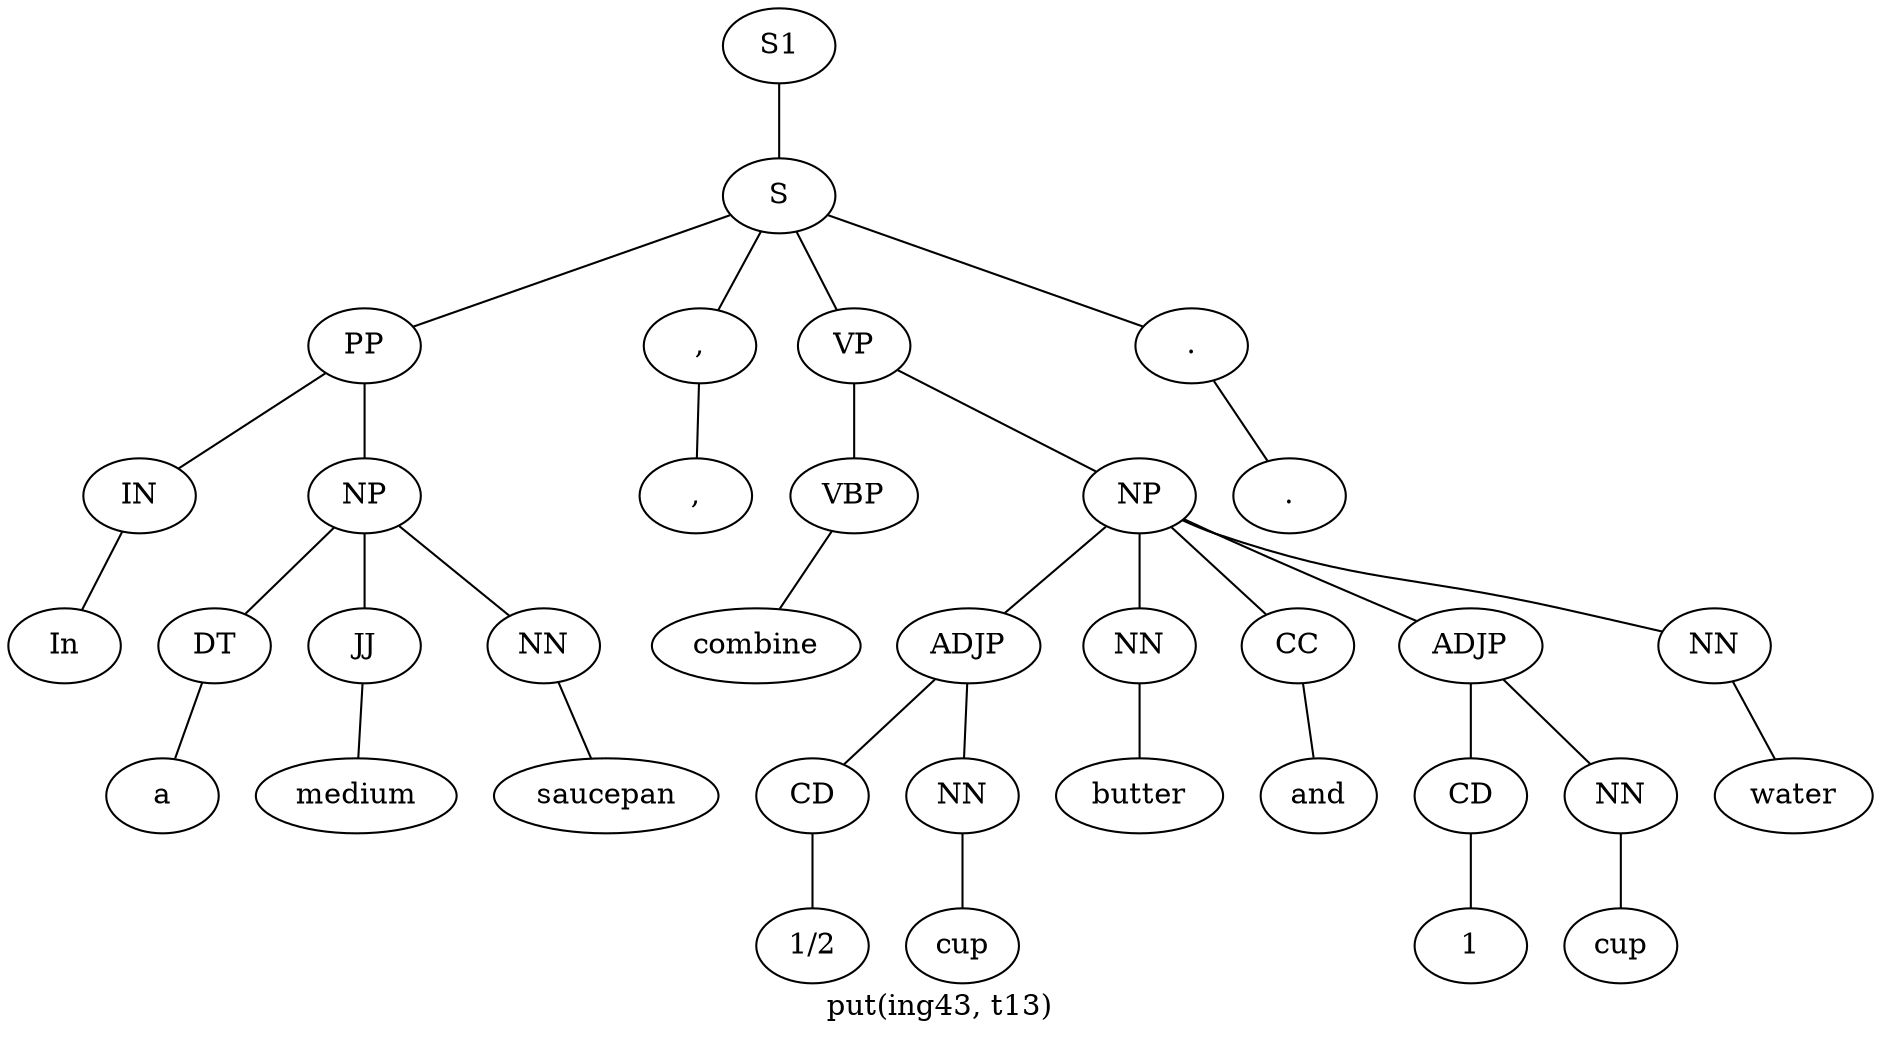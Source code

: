 graph SyntaxGraph {
	label = "put(ing43, t13)";
	Node0 [label="S1"];
	Node1 [label="S"];
	Node2 [label="PP"];
	Node3 [label="IN"];
	Node4 [label="In"];
	Node5 [label="NP"];
	Node6 [label="DT"];
	Node7 [label="a"];
	Node8 [label="JJ"];
	Node9 [label="medium"];
	Node10 [label="NN"];
	Node11 [label="saucepan"];
	Node12 [label=","];
	Node13 [label=","];
	Node14 [label="VP"];
	Node15 [label="VBP"];
	Node16 [label="combine"];
	Node17 [label="NP"];
	Node18 [label="ADJP"];
	Node19 [label="CD"];
	Node20 [label="1/2"];
	Node21 [label="NN"];
	Node22 [label="cup"];
	Node23 [label="NN"];
	Node24 [label="butter"];
	Node25 [label="CC"];
	Node26 [label="and"];
	Node27 [label="ADJP"];
	Node28 [label="CD"];
	Node29 [label="1"];
	Node30 [label="NN"];
	Node31 [label="cup"];
	Node32 [label="NN"];
	Node33 [label="water"];
	Node34 [label="."];
	Node35 [label="."];

	Node0 -- Node1;
	Node1 -- Node2;
	Node1 -- Node12;
	Node1 -- Node14;
	Node1 -- Node34;
	Node2 -- Node3;
	Node2 -- Node5;
	Node3 -- Node4;
	Node5 -- Node6;
	Node5 -- Node8;
	Node5 -- Node10;
	Node6 -- Node7;
	Node8 -- Node9;
	Node10 -- Node11;
	Node12 -- Node13;
	Node14 -- Node15;
	Node14 -- Node17;
	Node15 -- Node16;
	Node17 -- Node18;
	Node17 -- Node23;
	Node17 -- Node25;
	Node17 -- Node27;
	Node17 -- Node32;
	Node18 -- Node19;
	Node18 -- Node21;
	Node19 -- Node20;
	Node21 -- Node22;
	Node23 -- Node24;
	Node25 -- Node26;
	Node27 -- Node28;
	Node27 -- Node30;
	Node28 -- Node29;
	Node30 -- Node31;
	Node32 -- Node33;
	Node34 -- Node35;
}